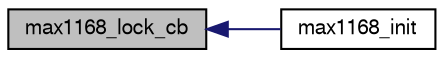 digraph "max1168_lock_cb"
{
  edge [fontname="FreeSans",fontsize="10",labelfontname="FreeSans",labelfontsize="10"];
  node [fontname="FreeSans",fontsize="10",shape=record];
  rankdir="LR";
  Node1 [label="max1168_lock_cb",height=0.2,width=0.4,color="black", fillcolor="grey75", style="filled", fontcolor="black"];
  Node1 -> Node2 [dir="back",color="midnightblue",fontsize="10",style="solid",fontname="FreeSans"];
  Node2 [label="max1168_init",height=0.2,width=0.4,color="black", fillcolor="white", style="filled",URL="$max1168_8h.html#a6130e20b7ea3c56aa94a9e449b773b4a"];
}
